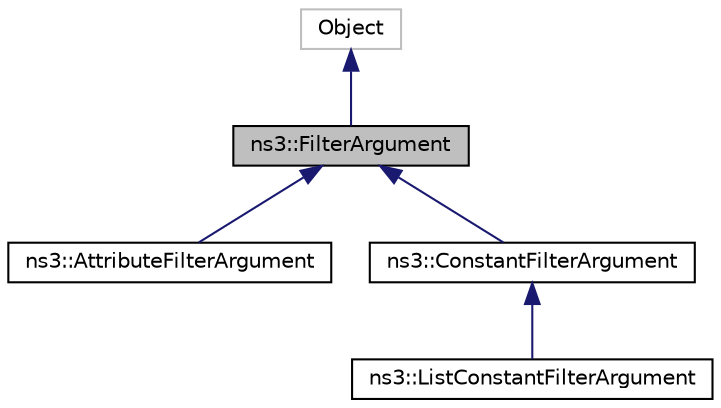 digraph "ns3::FilterArgument"
{
 // LATEX_PDF_SIZE
  edge [fontname="Helvetica",fontsize="10",labelfontname="Helvetica",labelfontsize="10"];
  node [fontname="Helvetica",fontsize="10",shape=record];
  Node1 [label="ns3::FilterArgument",height=0.2,width=0.4,color="black", fillcolor="grey75", style="filled", fontcolor="black",tooltip=" "];
  Node2 -> Node1 [dir="back",color="midnightblue",fontsize="10",style="solid",fontname="Helvetica"];
  Node2 [label="Object",height=0.2,width=0.4,color="grey75", fillcolor="white", style="filled",tooltip=" "];
  Node1 -> Node3 [dir="back",color="midnightblue",fontsize="10",style="solid",fontname="Helvetica"];
  Node3 [label="ns3::AttributeFilterArgument",height=0.2,width=0.4,color="black", fillcolor="white", style="filled",URL="$classns3_1_1_attribute_filter_argument.html",tooltip=" "];
  Node1 -> Node4 [dir="back",color="midnightblue",fontsize="10",style="solid",fontname="Helvetica"];
  Node4 [label="ns3::ConstantFilterArgument",height=0.2,width=0.4,color="black", fillcolor="white", style="filled",URL="$classns3_1_1_constant_filter_argument.html",tooltip=" "];
  Node4 -> Node5 [dir="back",color="midnightblue",fontsize="10",style="solid",fontname="Helvetica"];
  Node5 [label="ns3::ListConstantFilterArgument",height=0.2,width=0.4,color="black", fillcolor="white", style="filled",URL="$classns3_1_1_list_constant_filter_argument.html",tooltip=" "];
}
